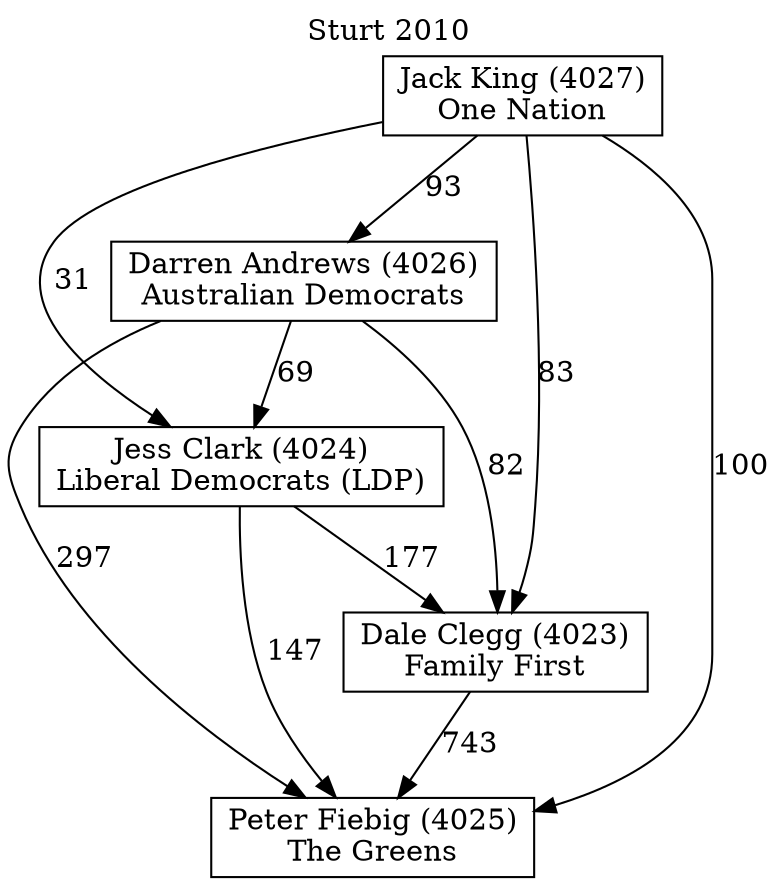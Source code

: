 // House preference flow
digraph "Peter Fiebig (4025)_Sturt_2010" {
	graph [label="Sturt 2010" labelloc=t mclimit=10]
	node [shape=box]
	"Peter Fiebig (4025)" [label="Peter Fiebig (4025)
The Greens"]
	"Dale Clegg (4023)" [label="Dale Clegg (4023)
Family First"]
	"Jess Clark (4024)" [label="Jess Clark (4024)
Liberal Democrats (LDP)"]
	"Darren Andrews (4026)" [label="Darren Andrews (4026)
Australian Democrats"]
	"Jack King (4027)" [label="Jack King (4027)
One Nation"]
	"Peter Fiebig (4025)" [label="Peter Fiebig (4025)
The Greens"]
	"Jess Clark (4024)" [label="Jess Clark (4024)
Liberal Democrats (LDP)"]
	"Darren Andrews (4026)" [label="Darren Andrews (4026)
Australian Democrats"]
	"Jack King (4027)" [label="Jack King (4027)
One Nation"]
	"Peter Fiebig (4025)" [label="Peter Fiebig (4025)
The Greens"]
	"Darren Andrews (4026)" [label="Darren Andrews (4026)
Australian Democrats"]
	"Jack King (4027)" [label="Jack King (4027)
One Nation"]
	"Peter Fiebig (4025)" [label="Peter Fiebig (4025)
The Greens"]
	"Jack King (4027)" [label="Jack King (4027)
One Nation"]
	"Jack King (4027)" [label="Jack King (4027)
One Nation"]
	"Darren Andrews (4026)" [label="Darren Andrews (4026)
Australian Democrats"]
	"Jack King (4027)" [label="Jack King (4027)
One Nation"]
	"Jack King (4027)" [label="Jack King (4027)
One Nation"]
	"Jess Clark (4024)" [label="Jess Clark (4024)
Liberal Democrats (LDP)"]
	"Darren Andrews (4026)" [label="Darren Andrews (4026)
Australian Democrats"]
	"Jack King (4027)" [label="Jack King (4027)
One Nation"]
	"Jess Clark (4024)" [label="Jess Clark (4024)
Liberal Democrats (LDP)"]
	"Jack King (4027)" [label="Jack King (4027)
One Nation"]
	"Jack King (4027)" [label="Jack King (4027)
One Nation"]
	"Darren Andrews (4026)" [label="Darren Andrews (4026)
Australian Democrats"]
	"Jack King (4027)" [label="Jack King (4027)
One Nation"]
	"Jack King (4027)" [label="Jack King (4027)
One Nation"]
	"Dale Clegg (4023)" [label="Dale Clegg (4023)
Family First"]
	"Jess Clark (4024)" [label="Jess Clark (4024)
Liberal Democrats (LDP)"]
	"Darren Andrews (4026)" [label="Darren Andrews (4026)
Australian Democrats"]
	"Jack King (4027)" [label="Jack King (4027)
One Nation"]
	"Dale Clegg (4023)" [label="Dale Clegg (4023)
Family First"]
	"Darren Andrews (4026)" [label="Darren Andrews (4026)
Australian Democrats"]
	"Jack King (4027)" [label="Jack King (4027)
One Nation"]
	"Dale Clegg (4023)" [label="Dale Clegg (4023)
Family First"]
	"Jack King (4027)" [label="Jack King (4027)
One Nation"]
	"Jack King (4027)" [label="Jack King (4027)
One Nation"]
	"Darren Andrews (4026)" [label="Darren Andrews (4026)
Australian Democrats"]
	"Jack King (4027)" [label="Jack King (4027)
One Nation"]
	"Jack King (4027)" [label="Jack King (4027)
One Nation"]
	"Jess Clark (4024)" [label="Jess Clark (4024)
Liberal Democrats (LDP)"]
	"Darren Andrews (4026)" [label="Darren Andrews (4026)
Australian Democrats"]
	"Jack King (4027)" [label="Jack King (4027)
One Nation"]
	"Jess Clark (4024)" [label="Jess Clark (4024)
Liberal Democrats (LDP)"]
	"Jack King (4027)" [label="Jack King (4027)
One Nation"]
	"Jack King (4027)" [label="Jack King (4027)
One Nation"]
	"Darren Andrews (4026)" [label="Darren Andrews (4026)
Australian Democrats"]
	"Jack King (4027)" [label="Jack King (4027)
One Nation"]
	"Jack King (4027)" [label="Jack King (4027)
One Nation"]
	"Dale Clegg (4023)" -> "Peter Fiebig (4025)" [label=743]
	"Jess Clark (4024)" -> "Dale Clegg (4023)" [label=177]
	"Darren Andrews (4026)" -> "Jess Clark (4024)" [label=69]
	"Jack King (4027)" -> "Darren Andrews (4026)" [label=93]
	"Jess Clark (4024)" -> "Peter Fiebig (4025)" [label=147]
	"Darren Andrews (4026)" -> "Peter Fiebig (4025)" [label=297]
	"Jack King (4027)" -> "Peter Fiebig (4025)" [label=100]
	"Jack King (4027)" -> "Jess Clark (4024)" [label=31]
	"Darren Andrews (4026)" -> "Dale Clegg (4023)" [label=82]
	"Jack King (4027)" -> "Dale Clegg (4023)" [label=83]
}
